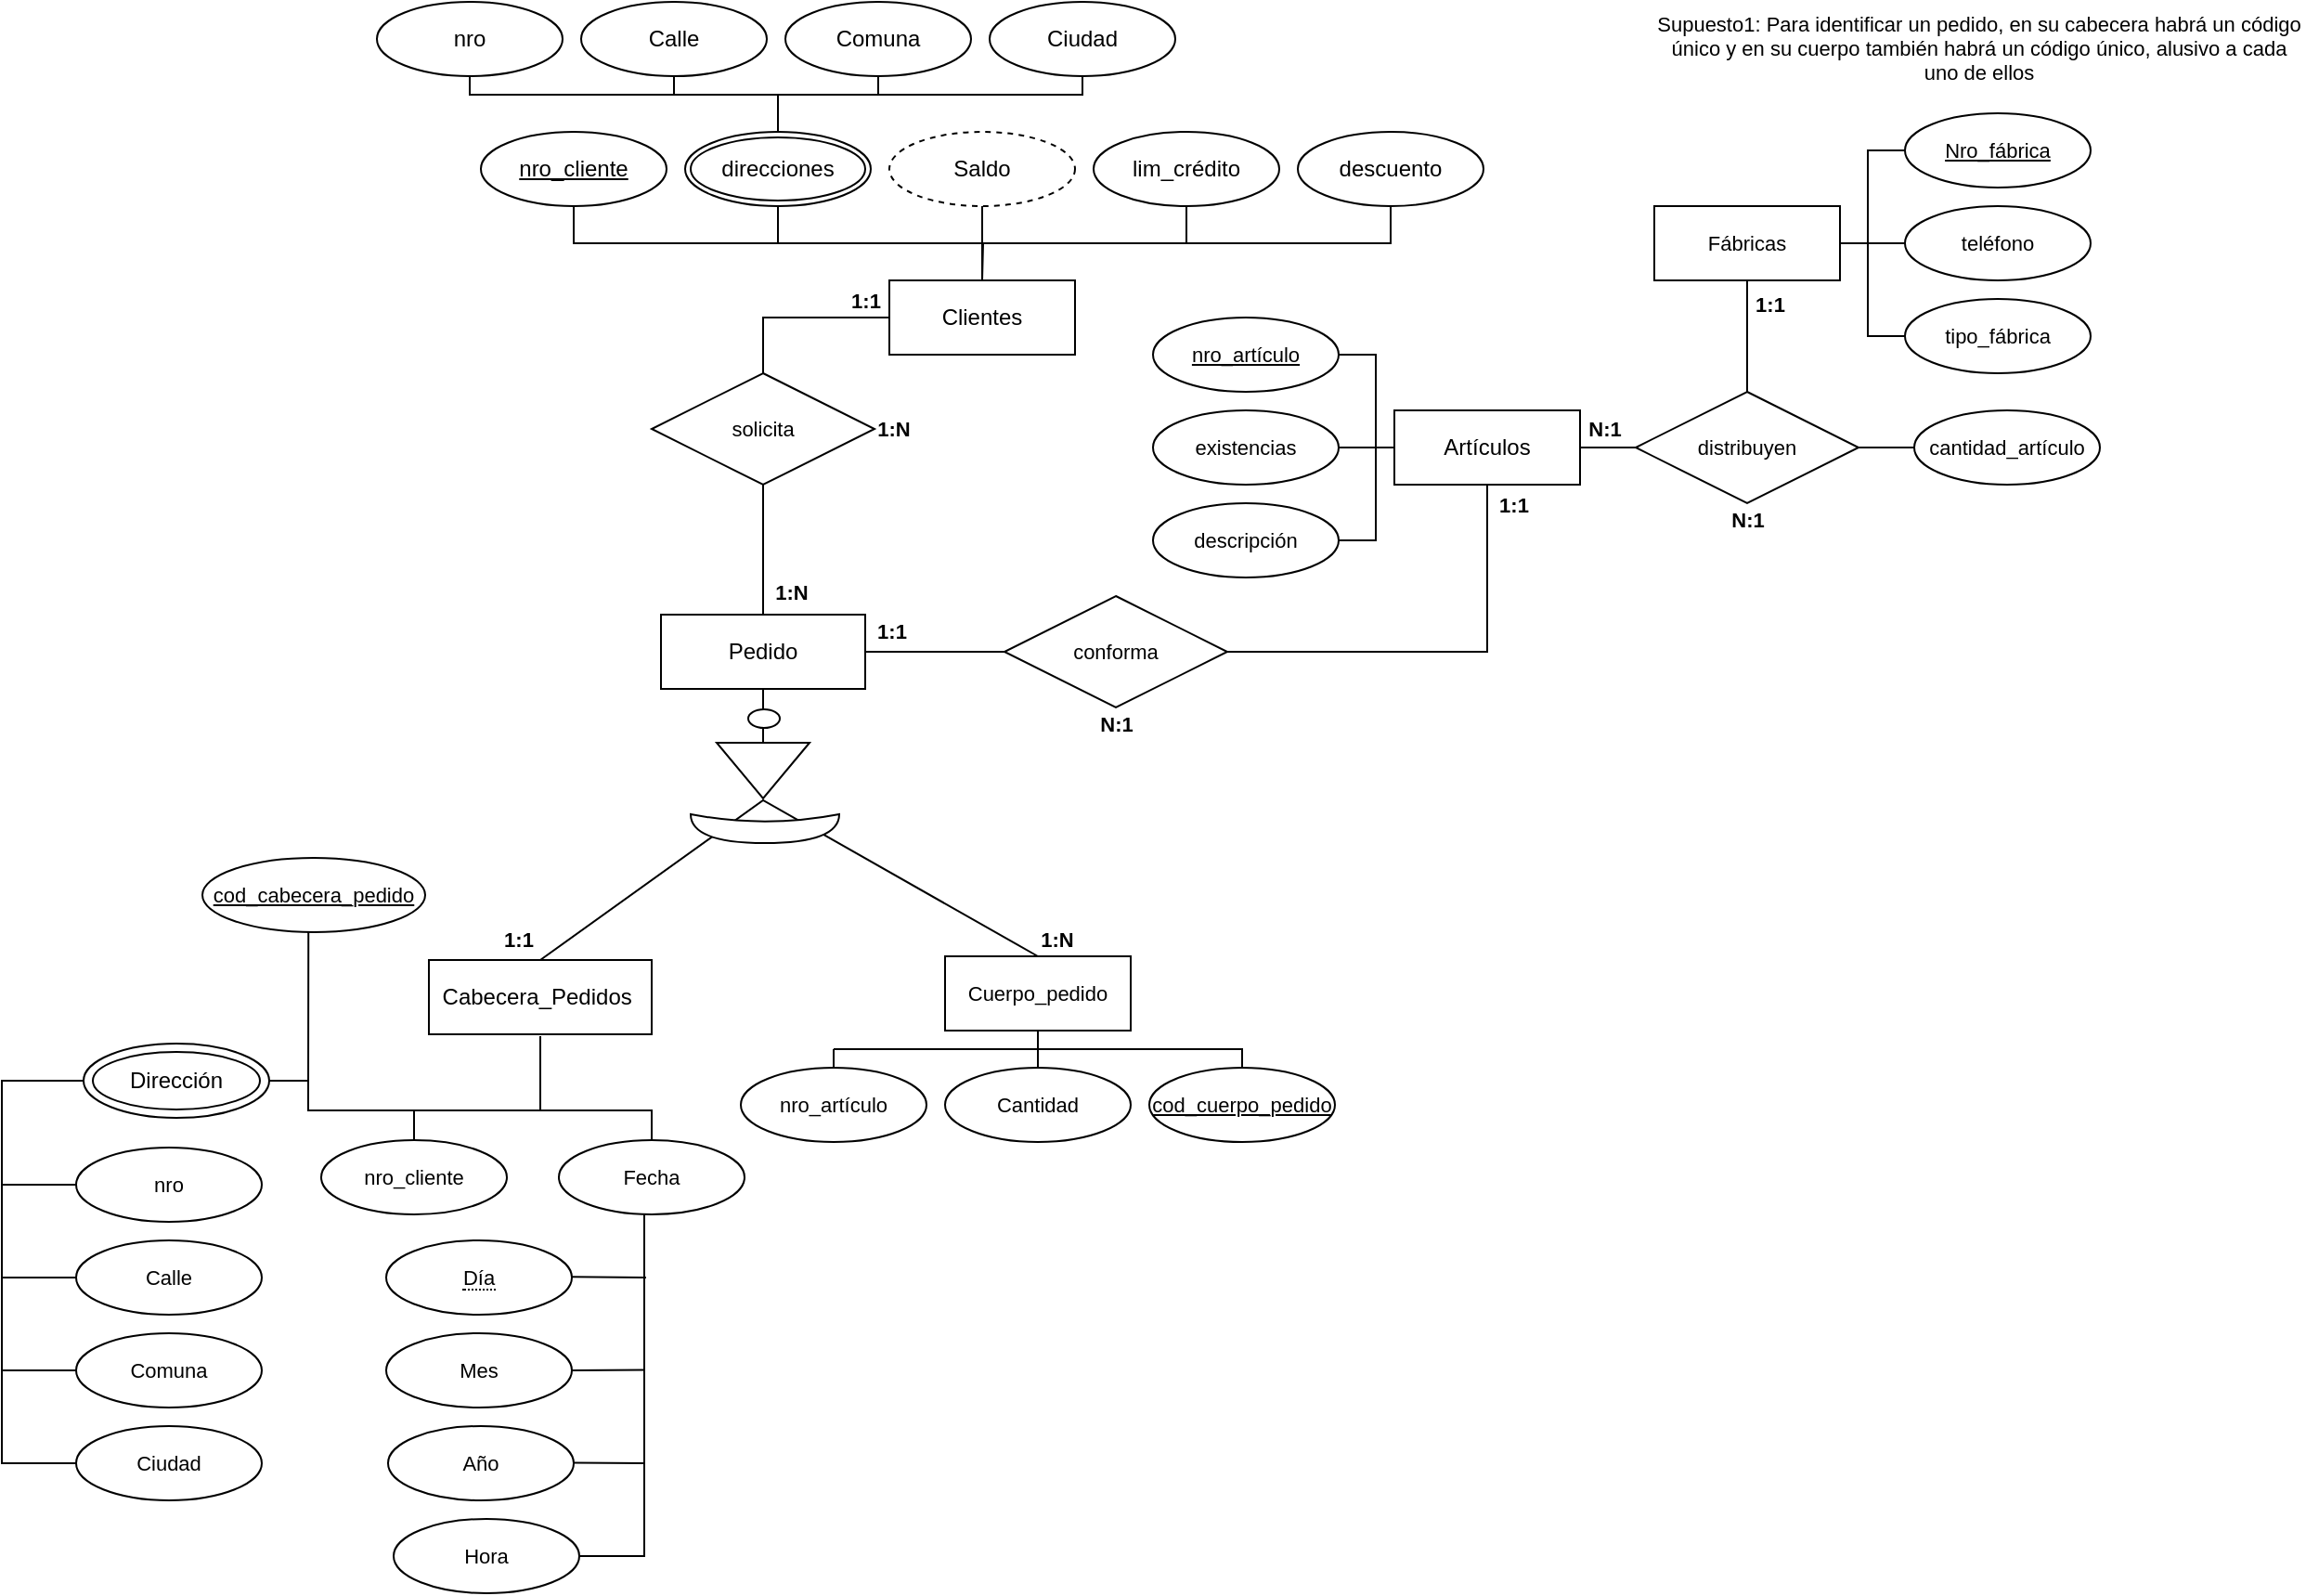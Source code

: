 <mxfile version="24.4.6" type="github">
  <diagram id="R2lEEEUBdFMjLlhIrx00" name="Page-1">
    <mxGraphModel dx="2431" dy="918" grid="1" gridSize="10" guides="1" tooltips="1" connect="1" arrows="1" fold="1" page="1" pageScale="1" pageWidth="850" pageHeight="1100" background="none" math="0" shadow="0" extFonts="Permanent Marker^https://fonts.googleapis.com/css?family=Permanent+Marker">
      <root>
        <mxCell id="0" />
        <mxCell id="1" parent="0" />
        <mxCell id="HfP3J2cTbt1rp6Jw0FKj-80" style="edgeStyle=orthogonalEdgeStyle;shape=connector;rounded=0;orthogonalLoop=1;jettySize=auto;html=1;entryX=0.5;entryY=0;entryDx=0;entryDy=0;labelBackgroundColor=default;strokeColor=default;fontFamily=Helvetica;fontSize=11;fontColor=default;endArrow=none;endFill=0;" parent="1" target="HfP3J2cTbt1rp6Jw0FKj-79" edge="1">
          <mxGeometry relative="1" as="geometry">
            <mxPoint x="217" y="190" as="sourcePoint" />
            <mxPoint x="117" y="220" as="targetPoint" />
            <Array as="points">
              <mxPoint x="120" y="190" />
            </Array>
          </mxGeometry>
        </mxCell>
        <mxCell id="HfP3J2cTbt1rp6Jw0FKj-1" value="Clientes" style="whiteSpace=wrap;html=1;align=center;" parent="1" vertex="1">
          <mxGeometry x="188" y="170" width="100" height="40" as="geometry" />
        </mxCell>
        <mxCell id="HfP3J2cTbt1rp6Jw0FKj-93" style="edgeStyle=orthogonalEdgeStyle;shape=connector;rounded=0;orthogonalLoop=1;jettySize=auto;html=1;exitX=1;exitY=0.5;exitDx=0;exitDy=0;entryX=0;entryY=0.5;entryDx=0;entryDy=0;labelBackgroundColor=default;strokeColor=default;fontFamily=Helvetica;fontSize=11;fontColor=default;endArrow=none;endFill=0;" parent="1" source="HfP3J2cTbt1rp6Jw0FKj-2" target="HfP3J2cTbt1rp6Jw0FKj-92" edge="1">
          <mxGeometry relative="1" as="geometry" />
        </mxCell>
        <mxCell id="HfP3J2cTbt1rp6Jw0FKj-2" value="Artículos" style="whiteSpace=wrap;html=1;align=center;" parent="1" vertex="1">
          <mxGeometry x="460" y="240" width="100" height="40" as="geometry" />
        </mxCell>
        <mxCell id="HfP3J2cTbt1rp6Jw0FKj-83" style="edgeStyle=orthogonalEdgeStyle;shape=connector;rounded=0;orthogonalLoop=1;jettySize=auto;html=1;entryX=0;entryY=0.5;entryDx=0;entryDy=0;labelBackgroundColor=default;strokeColor=default;fontFamily=Helvetica;fontSize=11;fontColor=default;endArrow=none;endFill=0;exitX=1;exitY=0.5;exitDx=0;exitDy=0;" parent="1" source="GsxltwoSYd9GPHjdNkqz-2" target="HfP3J2cTbt1rp6Jw0FKj-82" edge="1">
          <mxGeometry relative="1" as="geometry">
            <mxPoint x="180" y="390" as="sourcePoint" />
          </mxGeometry>
        </mxCell>
        <mxCell id="HfP3J2cTbt1rp6Jw0FKj-3" value="Cabecera_Pedidos&amp;nbsp;" style="whiteSpace=wrap;html=1;align=center;" parent="1" vertex="1">
          <mxGeometry x="-60" y="536" width="120" height="40" as="geometry" />
        </mxCell>
        <mxCell id="HfP3J2cTbt1rp6Jw0FKj-16" style="edgeStyle=orthogonalEdgeStyle;rounded=0;orthogonalLoop=1;jettySize=auto;html=1;exitX=0.5;exitY=1;exitDx=0;exitDy=0;endArrow=none;endFill=0;" parent="1" source="HfP3J2cTbt1rp6Jw0FKj-4" target="HfP3J2cTbt1rp6Jw0FKj-1" edge="1">
          <mxGeometry relative="1" as="geometry" />
        </mxCell>
        <mxCell id="HfP3J2cTbt1rp6Jw0FKj-4" value="nro_cliente" style="ellipse;whiteSpace=wrap;html=1;align=center;fontStyle=4;" parent="1" vertex="1">
          <mxGeometry x="-32" y="90" width="100" height="40" as="geometry" />
        </mxCell>
        <mxCell id="HfP3J2cTbt1rp6Jw0FKj-17" style="edgeStyle=orthogonalEdgeStyle;shape=connector;rounded=0;orthogonalLoop=1;jettySize=auto;html=1;exitX=0.5;exitY=1;exitDx=0;exitDy=0;labelBackgroundColor=default;strokeColor=default;fontFamily=Helvetica;fontSize=11;fontColor=default;endArrow=none;endFill=0;" parent="1" source="HfP3J2cTbt1rp6Jw0FKj-5" target="HfP3J2cTbt1rp6Jw0FKj-1" edge="1">
          <mxGeometry relative="1" as="geometry" />
        </mxCell>
        <mxCell id="HfP3J2cTbt1rp6Jw0FKj-5" value="direcciones" style="ellipse;shape=doubleEllipse;margin=3;whiteSpace=wrap;html=1;align=center;" parent="1" vertex="1">
          <mxGeometry x="78" y="90" width="100" height="40" as="geometry" />
        </mxCell>
        <mxCell id="HfP3J2cTbt1rp6Jw0FKj-21" style="edgeStyle=orthogonalEdgeStyle;shape=connector;rounded=0;orthogonalLoop=1;jettySize=auto;html=1;exitX=0.5;exitY=1;exitDx=0;exitDy=0;labelBackgroundColor=default;strokeColor=default;fontFamily=Helvetica;fontSize=11;fontColor=default;endArrow=none;endFill=0;" parent="1" source="HfP3J2cTbt1rp6Jw0FKj-6" target="HfP3J2cTbt1rp6Jw0FKj-5" edge="1">
          <mxGeometry relative="1" as="geometry">
            <Array as="points">
              <mxPoint x="-38" y="70" />
              <mxPoint x="128" y="70" />
            </Array>
          </mxGeometry>
        </mxCell>
        <mxCell id="HfP3J2cTbt1rp6Jw0FKj-6" value="nro" style="ellipse;whiteSpace=wrap;html=1;align=center;" parent="1" vertex="1">
          <mxGeometry x="-88" y="20" width="100" height="40" as="geometry" />
        </mxCell>
        <mxCell id="HfP3J2cTbt1rp6Jw0FKj-22" style="edgeStyle=orthogonalEdgeStyle;shape=connector;rounded=0;orthogonalLoop=1;jettySize=auto;html=1;exitX=0.5;exitY=1;exitDx=0;exitDy=0;entryX=0.5;entryY=0;entryDx=0;entryDy=0;labelBackgroundColor=default;strokeColor=default;fontFamily=Helvetica;fontSize=11;fontColor=default;endArrow=none;endFill=0;" parent="1" source="HfP3J2cTbt1rp6Jw0FKj-7" target="HfP3J2cTbt1rp6Jw0FKj-5" edge="1">
          <mxGeometry relative="1" as="geometry">
            <Array as="points">
              <mxPoint x="72" y="70" />
              <mxPoint x="128" y="70" />
            </Array>
          </mxGeometry>
        </mxCell>
        <mxCell id="HfP3J2cTbt1rp6Jw0FKj-7" value="Calle" style="ellipse;whiteSpace=wrap;html=1;align=center;" parent="1" vertex="1">
          <mxGeometry x="22" y="20" width="100" height="40" as="geometry" />
        </mxCell>
        <mxCell id="HfP3J2cTbt1rp6Jw0FKj-23" style="edgeStyle=orthogonalEdgeStyle;shape=connector;rounded=0;orthogonalLoop=1;jettySize=auto;html=1;labelBackgroundColor=default;strokeColor=default;fontFamily=Helvetica;fontSize=11;fontColor=default;endArrow=none;endFill=0;exitX=0.5;exitY=1;exitDx=0;exitDy=0;" parent="1" source="HfP3J2cTbt1rp6Jw0FKj-8" target="HfP3J2cTbt1rp6Jw0FKj-5" edge="1">
          <mxGeometry relative="1" as="geometry">
            <Array as="points">
              <mxPoint x="182" y="70" />
              <mxPoint x="128" y="70" />
            </Array>
          </mxGeometry>
        </mxCell>
        <mxCell id="HfP3J2cTbt1rp6Jw0FKj-8" value="Comuna" style="ellipse;whiteSpace=wrap;html=1;align=center;" parent="1" vertex="1">
          <mxGeometry x="132" y="20" width="100" height="40" as="geometry" />
        </mxCell>
        <mxCell id="HfP3J2cTbt1rp6Jw0FKj-24" style="edgeStyle=orthogonalEdgeStyle;shape=connector;rounded=0;orthogonalLoop=1;jettySize=auto;html=1;labelBackgroundColor=default;strokeColor=default;fontFamily=Helvetica;fontSize=11;fontColor=default;endArrow=none;endFill=0;exitX=0.5;exitY=1;exitDx=0;exitDy=0;" parent="1" source="HfP3J2cTbt1rp6Jw0FKj-9" edge="1">
          <mxGeometry relative="1" as="geometry">
            <mxPoint x="128" y="90" as="targetPoint" />
            <Array as="points">
              <mxPoint x="292" y="70" />
              <mxPoint x="128" y="70" />
            </Array>
          </mxGeometry>
        </mxCell>
        <mxCell id="HfP3J2cTbt1rp6Jw0FKj-9" value="Ciudad" style="ellipse;whiteSpace=wrap;html=1;align=center;" parent="1" vertex="1">
          <mxGeometry x="242" y="20" width="100" height="40" as="geometry" />
        </mxCell>
        <mxCell id="HfP3J2cTbt1rp6Jw0FKj-18" style="edgeStyle=orthogonalEdgeStyle;shape=connector;rounded=0;orthogonalLoop=1;jettySize=auto;html=1;labelBackgroundColor=default;strokeColor=default;fontFamily=Helvetica;fontSize=11;fontColor=default;endArrow=none;endFill=0;" parent="1" source="HfP3J2cTbt1rp6Jw0FKj-10" edge="1">
          <mxGeometry relative="1" as="geometry">
            <mxPoint x="238" y="170" as="targetPoint" />
          </mxGeometry>
        </mxCell>
        <mxCell id="HfP3J2cTbt1rp6Jw0FKj-10" value="Saldo" style="ellipse;whiteSpace=wrap;html=1;align=center;dashed=1;" parent="1" vertex="1">
          <mxGeometry x="188" y="90" width="100" height="40" as="geometry" />
        </mxCell>
        <mxCell id="HfP3J2cTbt1rp6Jw0FKj-19" style="edgeStyle=orthogonalEdgeStyle;shape=connector;rounded=0;orthogonalLoop=1;jettySize=auto;html=1;exitX=0.5;exitY=1;exitDx=0;exitDy=0;labelBackgroundColor=default;strokeColor=default;fontFamily=Helvetica;fontSize=11;fontColor=default;endArrow=none;endFill=0;" parent="1" source="HfP3J2cTbt1rp6Jw0FKj-14" edge="1">
          <mxGeometry relative="1" as="geometry">
            <mxPoint x="238" y="170" as="targetPoint" />
          </mxGeometry>
        </mxCell>
        <mxCell id="HfP3J2cTbt1rp6Jw0FKj-14" value="lim_crédito" style="ellipse;whiteSpace=wrap;html=1;align=center;" parent="1" vertex="1">
          <mxGeometry x="298" y="90" width="100" height="40" as="geometry" />
        </mxCell>
        <mxCell id="HfP3J2cTbt1rp6Jw0FKj-20" style="edgeStyle=orthogonalEdgeStyle;shape=connector;rounded=0;orthogonalLoop=1;jettySize=auto;html=1;labelBackgroundColor=default;strokeColor=default;fontFamily=Helvetica;fontSize=11;fontColor=default;endArrow=none;endFill=0;" parent="1" source="HfP3J2cTbt1rp6Jw0FKj-15" target="HfP3J2cTbt1rp6Jw0FKj-1" edge="1">
          <mxGeometry relative="1" as="geometry">
            <Array as="points">
              <mxPoint x="458" y="150" />
              <mxPoint x="238" y="150" />
            </Array>
          </mxGeometry>
        </mxCell>
        <mxCell id="HfP3J2cTbt1rp6Jw0FKj-15" value="descuento" style="ellipse;whiteSpace=wrap;html=1;align=center;" parent="1" vertex="1">
          <mxGeometry x="408" y="90" width="100" height="40" as="geometry" />
        </mxCell>
        <mxCell id="HfP3J2cTbt1rp6Jw0FKj-29" style="edgeStyle=orthogonalEdgeStyle;shape=connector;rounded=0;orthogonalLoop=1;jettySize=auto;html=1;labelBackgroundColor=default;strokeColor=default;fontFamily=Helvetica;fontSize=11;fontColor=default;endArrow=none;endFill=0;" parent="1" source="HfP3J2cTbt1rp6Jw0FKj-25" edge="1">
          <mxGeometry relative="1" as="geometry">
            <mxPoint x="460" y="260" as="targetPoint" />
            <Array as="points">
              <mxPoint x="450" y="210" />
              <mxPoint x="450" y="260" />
            </Array>
          </mxGeometry>
        </mxCell>
        <mxCell id="HfP3J2cTbt1rp6Jw0FKj-25" value="nro_artículo" style="ellipse;whiteSpace=wrap;html=1;align=center;fontStyle=4;fontFamily=Helvetica;fontSize=11;fontColor=default;" parent="1" vertex="1">
          <mxGeometry x="330" y="190" width="100" height="40" as="geometry" />
        </mxCell>
        <mxCell id="HfP3J2cTbt1rp6Jw0FKj-26" value="Fábricas" style="whiteSpace=wrap;html=1;align=center;fontFamily=Helvetica;fontSize=11;fontColor=default;" parent="1" vertex="1">
          <mxGeometry x="600" y="130" width="100" height="40" as="geometry" />
        </mxCell>
        <mxCell id="HfP3J2cTbt1rp6Jw0FKj-88" style="edgeStyle=orthogonalEdgeStyle;shape=connector;rounded=0;orthogonalLoop=1;jettySize=auto;html=1;exitX=1;exitY=0.5;exitDx=0;exitDy=0;labelBackgroundColor=default;strokeColor=default;fontFamily=Helvetica;fontSize=11;fontColor=default;endArrow=none;endFill=0;" parent="1" source="HfP3J2cTbt1rp6Jw0FKj-27" edge="1">
          <mxGeometry relative="1" as="geometry">
            <mxPoint x="460" y="260.474" as="targetPoint" />
          </mxGeometry>
        </mxCell>
        <mxCell id="HfP3J2cTbt1rp6Jw0FKj-27" value="existencias" style="ellipse;whiteSpace=wrap;html=1;align=center;fontFamily=Helvetica;fontSize=11;fontColor=default;" parent="1" vertex="1">
          <mxGeometry x="330" y="240" width="100" height="40" as="geometry" />
        </mxCell>
        <mxCell id="HfP3J2cTbt1rp6Jw0FKj-32" style="edgeStyle=orthogonalEdgeStyle;shape=connector;rounded=0;orthogonalLoop=1;jettySize=auto;html=1;entryX=0;entryY=0.5;entryDx=0;entryDy=0;labelBackgroundColor=default;strokeColor=default;fontFamily=Helvetica;fontSize=11;fontColor=default;endArrow=none;endFill=0;" parent="1" source="HfP3J2cTbt1rp6Jw0FKj-28" target="HfP3J2cTbt1rp6Jw0FKj-2" edge="1">
          <mxGeometry relative="1" as="geometry">
            <Array as="points">
              <mxPoint x="450" y="310" />
              <mxPoint x="450" y="260" />
            </Array>
          </mxGeometry>
        </mxCell>
        <mxCell id="HfP3J2cTbt1rp6Jw0FKj-28" value="descripción" style="ellipse;whiteSpace=wrap;html=1;align=center;fontFamily=Helvetica;fontSize=11;fontColor=default;" parent="1" vertex="1">
          <mxGeometry x="330" y="290" width="100" height="40" as="geometry" />
        </mxCell>
        <mxCell id="HfP3J2cTbt1rp6Jw0FKj-72" style="edgeStyle=orthogonalEdgeStyle;shape=connector;rounded=0;orthogonalLoop=1;jettySize=auto;html=1;entryX=0.5;entryY=0;entryDx=0;entryDy=0;labelBackgroundColor=default;strokeColor=default;fontFamily=Helvetica;fontSize=11;fontColor=default;endArrow=none;endFill=0;" parent="1" source="HfP3J2cTbt1rp6Jw0FKj-34" target="HfP3J2cTbt1rp6Jw0FKj-71" edge="1">
          <mxGeometry relative="1" as="geometry">
            <Array as="points">
              <mxPoint x="268" y="584" />
              <mxPoint x="378" y="584" />
            </Array>
          </mxGeometry>
        </mxCell>
        <mxCell id="HfP3J2cTbt1rp6Jw0FKj-34" value="Cuerpo_pedido" style="whiteSpace=wrap;html=1;align=center;fontFamily=Helvetica;fontSize=11;fontColor=default;" parent="1" vertex="1">
          <mxGeometry x="218" y="534" width="100" height="40" as="geometry" />
        </mxCell>
        <mxCell id="HfP3J2cTbt1rp6Jw0FKj-36" value="nro_cliente" style="ellipse;whiteSpace=wrap;html=1;align=center;fontFamily=Helvetica;fontSize=11;fontColor=default;" parent="1" vertex="1">
          <mxGeometry x="-118" y="633" width="100" height="40" as="geometry" />
        </mxCell>
        <mxCell id="HfP3J2cTbt1rp6Jw0FKj-37" value="dirección" style="ellipse;whiteSpace=wrap;html=1;align=center;fontFamily=Helvetica;fontSize=11;fontColor=default;" parent="1" vertex="1">
          <mxGeometry x="-246" y="581" width="100" height="40" as="geometry" />
        </mxCell>
        <mxCell id="HfP3J2cTbt1rp6Jw0FKj-38" value="Fecha" style="ellipse;whiteSpace=wrap;html=1;align=center;fontFamily=Helvetica;fontSize=11;fontColor=default;" parent="1" vertex="1">
          <mxGeometry x="10" y="633" width="100" height="40" as="geometry" />
        </mxCell>
        <mxCell id="HfP3J2cTbt1rp6Jw0FKj-39" value="nro" style="ellipse;whiteSpace=wrap;html=1;align=center;fontFamily=Helvetica;fontSize=11;fontColor=default;" parent="1" vertex="1">
          <mxGeometry x="-250" y="637" width="100" height="40" as="geometry" />
        </mxCell>
        <mxCell id="HfP3J2cTbt1rp6Jw0FKj-40" value="Calle" style="ellipse;whiteSpace=wrap;html=1;align=center;fontFamily=Helvetica;fontSize=11;fontColor=default;" parent="1" vertex="1">
          <mxGeometry x="-250" y="687" width="100" height="40" as="geometry" />
        </mxCell>
        <mxCell id="HfP3J2cTbt1rp6Jw0FKj-41" value="Comuna" style="ellipse;whiteSpace=wrap;html=1;align=center;fontFamily=Helvetica;fontSize=11;fontColor=default;" parent="1" vertex="1">
          <mxGeometry x="-250" y="737" width="100" height="40" as="geometry" />
        </mxCell>
        <mxCell id="HfP3J2cTbt1rp6Jw0FKj-42" value="Ciudad" style="ellipse;whiteSpace=wrap;html=1;align=center;fontFamily=Helvetica;fontSize=11;fontColor=default;" parent="1" vertex="1">
          <mxGeometry x="-250" y="787" width="100" height="40" as="geometry" />
        </mxCell>
        <mxCell id="HfP3J2cTbt1rp6Jw0FKj-43" value="&lt;span style=&quot;border-bottom: 1px dotted&quot;&gt;Día&lt;/span&gt;" style="ellipse;whiteSpace=wrap;html=1;align=center;fontFamily=Helvetica;fontSize=11;fontColor=default;" parent="1" vertex="1">
          <mxGeometry x="-83" y="687" width="100" height="40" as="geometry" />
        </mxCell>
        <mxCell id="HfP3J2cTbt1rp6Jw0FKj-44" value="Mes" style="ellipse;whiteSpace=wrap;html=1;align=center;fontFamily=Helvetica;fontSize=11;fontColor=default;" parent="1" vertex="1">
          <mxGeometry x="-83" y="737" width="100" height="40" as="geometry" />
        </mxCell>
        <mxCell id="HfP3J2cTbt1rp6Jw0FKj-45" value="Año" style="ellipse;whiteSpace=wrap;html=1;align=center;fontFamily=Helvetica;fontSize=11;fontColor=default;" parent="1" vertex="1">
          <mxGeometry x="-82" y="787" width="100" height="40" as="geometry" />
        </mxCell>
        <mxCell id="HfP3J2cTbt1rp6Jw0FKj-46" value="Hora" style="ellipse;whiteSpace=wrap;html=1;align=center;fontFamily=Helvetica;fontSize=11;fontColor=default;" parent="1" vertex="1">
          <mxGeometry x="-79" y="837" width="100" height="40" as="geometry" />
        </mxCell>
        <mxCell id="HfP3J2cTbt1rp6Jw0FKj-54" value="nro_artículo" style="ellipse;whiteSpace=wrap;html=1;align=center;fontFamily=Helvetica;fontSize=11;fontColor=default;" parent="1" vertex="1">
          <mxGeometry x="108" y="594" width="100" height="40" as="geometry" />
        </mxCell>
        <mxCell id="HfP3J2cTbt1rp6Jw0FKj-56" value="Cantidad" style="ellipse;whiteSpace=wrap;html=1;align=center;fontFamily=Helvetica;fontSize=11;fontColor=default;" parent="1" vertex="1">
          <mxGeometry x="218" y="594" width="100" height="40" as="geometry" />
        </mxCell>
        <mxCell id="HfP3J2cTbt1rp6Jw0FKj-90" style="edgeStyle=orthogonalEdgeStyle;shape=connector;rounded=0;orthogonalLoop=1;jettySize=auto;html=1;exitX=0;exitY=0.5;exitDx=0;exitDy=0;entryX=1;entryY=0.5;entryDx=0;entryDy=0;labelBackgroundColor=default;strokeColor=default;fontFamily=Helvetica;fontSize=11;fontColor=default;endArrow=none;endFill=0;" parent="1" source="HfP3J2cTbt1rp6Jw0FKj-62" target="HfP3J2cTbt1rp6Jw0FKj-26" edge="1">
          <mxGeometry relative="1" as="geometry">
            <Array as="points">
              <mxPoint x="715" y="100" />
              <mxPoint x="715" y="150" />
            </Array>
          </mxGeometry>
        </mxCell>
        <mxCell id="HfP3J2cTbt1rp6Jw0FKj-62" value="Nro_fábrica" style="ellipse;whiteSpace=wrap;html=1;align=center;fontStyle=4;fontFamily=Helvetica;fontSize=11;fontColor=default;" parent="1" vertex="1">
          <mxGeometry x="735" y="80" width="100" height="40" as="geometry" />
        </mxCell>
        <mxCell id="HfP3J2cTbt1rp6Jw0FKj-91" style="edgeStyle=orthogonalEdgeStyle;shape=connector;rounded=0;orthogonalLoop=1;jettySize=auto;html=1;exitX=0;exitY=0.5;exitDx=0;exitDy=0;labelBackgroundColor=default;strokeColor=default;fontFamily=Helvetica;fontSize=11;fontColor=default;endArrow=none;endFill=0;" parent="1" source="HfP3J2cTbt1rp6Jw0FKj-63" edge="1">
          <mxGeometry relative="1" as="geometry">
            <mxPoint x="700" y="150" as="targetPoint" />
          </mxGeometry>
        </mxCell>
        <mxCell id="HfP3J2cTbt1rp6Jw0FKj-63" value="teléfono" style="ellipse;whiteSpace=wrap;html=1;align=center;fontFamily=Helvetica;fontSize=11;fontColor=default;" parent="1" vertex="1">
          <mxGeometry x="735" y="130" width="100" height="40" as="geometry" />
        </mxCell>
        <mxCell id="HfP3J2cTbt1rp6Jw0FKj-64" value="cantidad_artículo" style="ellipse;whiteSpace=wrap;html=1;align=center;fontFamily=Helvetica;fontSize=11;fontColor=default;" parent="1" vertex="1">
          <mxGeometry x="740" y="240" width="100" height="40" as="geometry" />
        </mxCell>
        <mxCell id="HfP3J2cTbt1rp6Jw0FKj-65" value="Supuesto1: Para identificar un pedido, en su cabecera habrá un código único y en su cuerpo también habrá un código único, alusivo a cada uno de ellos" style="text;html=1;strokeColor=none;fillColor=none;align=center;verticalAlign=middle;whiteSpace=wrap;rounded=0;fontSize=11;fontFamily=Helvetica;fontColor=default;" parent="1" vertex="1">
          <mxGeometry x="600" y="20" width="350" height="50" as="geometry" />
        </mxCell>
        <mxCell id="HfP3J2cTbt1rp6Jw0FKj-70" value="cod_cabecera_pedido" style="ellipse;whiteSpace=wrap;html=1;align=center;fontStyle=4;fontFamily=Helvetica;fontSize=11;fontColor=default;" parent="1" vertex="1">
          <mxGeometry x="-182" y="481" width="120" height="40" as="geometry" />
        </mxCell>
        <mxCell id="HfP3J2cTbt1rp6Jw0FKj-71" value="cod_cuerpo_pedido" style="ellipse;whiteSpace=wrap;html=1;align=center;fontStyle=4;fontFamily=Helvetica;fontSize=11;fontColor=default;" parent="1" vertex="1">
          <mxGeometry x="328" y="594" width="100" height="40" as="geometry" />
        </mxCell>
        <mxCell id="HfP3J2cTbt1rp6Jw0FKj-81" style="edgeStyle=orthogonalEdgeStyle;shape=connector;rounded=0;orthogonalLoop=1;jettySize=auto;html=1;exitX=0.5;exitY=1;exitDx=0;exitDy=0;labelBackgroundColor=default;strokeColor=default;fontFamily=Helvetica;fontSize=11;fontColor=default;endArrow=none;endFill=0;" parent="1" source="HfP3J2cTbt1rp6Jw0FKj-79" target="GsxltwoSYd9GPHjdNkqz-2" edge="1">
          <mxGeometry relative="1" as="geometry" />
        </mxCell>
        <mxCell id="HfP3J2cTbt1rp6Jw0FKj-79" value="solicita" style="shape=rhombus;perimeter=rhombusPerimeter;whiteSpace=wrap;html=1;align=center;fontFamily=Helvetica;fontSize=11;fontColor=default;" parent="1" vertex="1">
          <mxGeometry x="60" y="220" width="120" height="60" as="geometry" />
        </mxCell>
        <mxCell id="HfP3J2cTbt1rp6Jw0FKj-82" value="conforma" style="shape=rhombus;perimeter=rhombusPerimeter;whiteSpace=wrap;html=1;align=center;fontFamily=Helvetica;fontSize=11;fontColor=default;" parent="1" vertex="1">
          <mxGeometry x="250" y="340" width="120" height="60" as="geometry" />
        </mxCell>
        <mxCell id="HfP3J2cTbt1rp6Jw0FKj-87" style="edgeStyle=orthogonalEdgeStyle;shape=connector;rounded=0;orthogonalLoop=1;jettySize=auto;html=1;labelBackgroundColor=default;strokeColor=default;fontFamily=Helvetica;fontSize=11;fontColor=default;endArrow=none;endFill=0;exitX=1;exitY=0.5;exitDx=0;exitDy=0;" parent="1" source="HfP3J2cTbt1rp6Jw0FKj-82" target="HfP3J2cTbt1rp6Jw0FKj-2" edge="1">
          <mxGeometry relative="1" as="geometry" />
        </mxCell>
        <mxCell id="HfP3J2cTbt1rp6Jw0FKj-94" style="edgeStyle=orthogonalEdgeStyle;shape=connector;rounded=0;orthogonalLoop=1;jettySize=auto;html=1;exitX=0.5;exitY=0;exitDx=0;exitDy=0;labelBackgroundColor=default;strokeColor=default;fontFamily=Helvetica;fontSize=11;fontColor=default;endArrow=none;endFill=0;" parent="1" source="HfP3J2cTbt1rp6Jw0FKj-92" target="HfP3J2cTbt1rp6Jw0FKj-26" edge="1">
          <mxGeometry relative="1" as="geometry" />
        </mxCell>
        <mxCell id="HfP3J2cTbt1rp6Jw0FKj-95" style="edgeStyle=orthogonalEdgeStyle;shape=connector;rounded=0;orthogonalLoop=1;jettySize=auto;html=1;exitX=1;exitY=0.5;exitDx=0;exitDy=0;entryX=0;entryY=0.5;entryDx=0;entryDy=0;labelBackgroundColor=default;strokeColor=default;fontFamily=Helvetica;fontSize=11;fontColor=default;endArrow=none;endFill=0;" parent="1" source="HfP3J2cTbt1rp6Jw0FKj-92" target="HfP3J2cTbt1rp6Jw0FKj-64" edge="1">
          <mxGeometry relative="1" as="geometry" />
        </mxCell>
        <mxCell id="HfP3J2cTbt1rp6Jw0FKj-92" value="distribuyen" style="shape=rhombus;perimeter=rhombusPerimeter;whiteSpace=wrap;html=1;align=center;fontFamily=Helvetica;fontSize=11;fontColor=default;" parent="1" vertex="1">
          <mxGeometry x="590" y="230" width="120" height="60" as="geometry" />
        </mxCell>
        <mxCell id="HfP3J2cTbt1rp6Jw0FKj-98" style="edgeStyle=orthogonalEdgeStyle;shape=connector;rounded=0;orthogonalLoop=1;jettySize=auto;html=1;entryX=1;entryY=0.5;entryDx=0;entryDy=0;labelBackgroundColor=default;strokeColor=default;fontFamily=Helvetica;fontSize=11;fontColor=default;endArrow=none;endFill=0;" parent="1" source="HfP3J2cTbt1rp6Jw0FKj-96" target="HfP3J2cTbt1rp6Jw0FKj-26" edge="1">
          <mxGeometry relative="1" as="geometry">
            <Array as="points">
              <mxPoint x="715" y="200" />
              <mxPoint x="715" y="150" />
            </Array>
          </mxGeometry>
        </mxCell>
        <mxCell id="HfP3J2cTbt1rp6Jw0FKj-96" value="tipo_fábrica" style="ellipse;whiteSpace=wrap;html=1;align=center;fontFamily=Helvetica;fontSize=11;fontColor=default;" parent="1" vertex="1">
          <mxGeometry x="735" y="180" width="100" height="40" as="geometry" />
        </mxCell>
        <mxCell id="7rq2LlM0N5ii7E_H5fFQ-2" value="" style="endArrow=none;html=1;rounded=0;fontSize=12;startSize=8;endSize=8;curved=1;exitX=0.5;exitY=0;exitDx=0;exitDy=0;" parent="1" source="HfP3J2cTbt1rp6Jw0FKj-56" edge="1">
          <mxGeometry width="50" height="50" relative="1" as="geometry">
            <mxPoint x="248" y="564" as="sourcePoint" />
            <mxPoint x="268" y="584" as="targetPoint" />
          </mxGeometry>
        </mxCell>
        <mxCell id="7rq2LlM0N5ii7E_H5fFQ-5" value="" style="endArrow=none;html=1;rounded=0;fontSize=12;startSize=8;endSize=8;curved=1;" parent="1" edge="1">
          <mxGeometry width="50" height="50" relative="1" as="geometry">
            <mxPoint x="158" y="584" as="sourcePoint" />
            <mxPoint x="268" y="584" as="targetPoint" />
          </mxGeometry>
        </mxCell>
        <mxCell id="7rq2LlM0N5ii7E_H5fFQ-6" value="" style="endArrow=none;html=1;rounded=0;fontSize=12;startSize=8;endSize=8;curved=1;exitX=0.5;exitY=0;exitDx=0;exitDy=0;" parent="1" source="HfP3J2cTbt1rp6Jw0FKj-54" edge="1">
          <mxGeometry width="50" height="50" relative="1" as="geometry">
            <mxPoint x="248" y="584" as="sourcePoint" />
            <mxPoint x="158" y="584" as="targetPoint" />
          </mxGeometry>
        </mxCell>
        <mxCell id="jSMQa1UVLZGQsq92otoC-1" value="1:N" style="text;html=1;align=center;verticalAlign=middle;resizable=0;points=[];autosize=1;strokeColor=none;fillColor=none;fontSize=11;fontStyle=1" parent="1" vertex="1">
          <mxGeometry x="170" y="235" width="40" height="30" as="geometry" />
        </mxCell>
        <mxCell id="jSMQa1UVLZGQsq92otoC-3" value="N:1" style="text;html=1;align=center;verticalAlign=middle;resizable=0;points=[];autosize=1;strokeColor=none;fillColor=none;fontSize=11;fontStyle=1" parent="1" vertex="1">
          <mxGeometry x="630" y="284" width="40" height="30" as="geometry" />
        </mxCell>
        <mxCell id="jSMQa1UVLZGQsq92otoC-4" value="&lt;font style=&quot;font-size: 11px;&quot;&gt;1:1&lt;/font&gt;" style="text;html=1;align=center;verticalAlign=middle;resizable=0;points=[];autosize=1;strokeColor=none;fillColor=none;fontSize=16;fontStyle=1" parent="1" vertex="1">
          <mxGeometry x="155" y="164" width="40" height="30" as="geometry" />
        </mxCell>
        <mxCell id="jSMQa1UVLZGQsq92otoC-5" value="&lt;span style=&quot;font-size: 11px;&quot;&gt;&lt;b&gt;1:N&lt;/b&gt;&lt;/span&gt;" style="text;html=1;align=center;verticalAlign=middle;resizable=0;points=[];autosize=1;strokeColor=none;fillColor=none;fontSize=16;" parent="1" vertex="1">
          <mxGeometry x="115" y="321" width="40" height="30" as="geometry" />
        </mxCell>
        <mxCell id="jSMQa1UVLZGQsq92otoC-6" value="&lt;b&gt;1:1&lt;/b&gt;" style="text;html=1;align=center;verticalAlign=middle;resizable=0;points=[];autosize=1;strokeColor=none;fillColor=none;fontSize=11;" parent="1" vertex="1">
          <mxGeometry x="169" y="344" width="40" height="30" as="geometry" />
        </mxCell>
        <mxCell id="jSMQa1UVLZGQsq92otoC-8" value="N:1" style="text;html=1;align=center;verticalAlign=middle;resizable=0;points=[];autosize=1;strokeColor=none;fillColor=none;fontSize=11;fontStyle=1" parent="1" vertex="1">
          <mxGeometry x="290" y="394" width="40" height="30" as="geometry" />
        </mxCell>
        <mxCell id="jSMQa1UVLZGQsq92otoC-12" value="&lt;span style=&quot;font-size: 11px;&quot;&gt;&lt;span&gt;1:1&lt;/span&gt;&lt;/span&gt;" style="text;html=1;align=center;verticalAlign=middle;resizable=0;points=[];autosize=1;strokeColor=none;fillColor=none;fontSize=16;fontStyle=1" parent="1" vertex="1">
          <mxGeometry x="504" y="274" width="40" height="30" as="geometry" />
        </mxCell>
        <mxCell id="jSMQa1UVLZGQsq92otoC-13" value="N:1" style="text;html=1;align=center;verticalAlign=middle;resizable=0;points=[];autosize=1;strokeColor=none;fillColor=none;fontSize=11;fontStyle=1" parent="1" vertex="1">
          <mxGeometry x="553" y="235" width="40" height="30" as="geometry" />
        </mxCell>
        <mxCell id="jSMQa1UVLZGQsq92otoC-14" value="1:1" style="text;html=1;align=center;verticalAlign=middle;resizable=0;points=[];autosize=1;strokeColor=none;fillColor=none;fontSize=11;fontStyle=1" parent="1" vertex="1">
          <mxGeometry x="642" y="168" width="40" height="30" as="geometry" />
        </mxCell>
        <mxCell id="GsxltwoSYd9GPHjdNkqz-2" value="Pedido" style="whiteSpace=wrap;html=1;" vertex="1" parent="1">
          <mxGeometry x="65" y="350" width="110" height="40" as="geometry" />
        </mxCell>
        <mxCell id="GsxltwoSYd9GPHjdNkqz-4" value="" style="endArrow=none;html=1;rounded=0;exitX=0.5;exitY=0;exitDx=0;exitDy=0;entryX=0.5;entryY=0;entryDx=0;entryDy=0;" edge="1" parent="1" source="HfP3J2cTbt1rp6Jw0FKj-3" target="HfP3J2cTbt1rp6Jw0FKj-34">
          <mxGeometry width="50" height="50" relative="1" as="geometry">
            <mxPoint y="479" as="sourcePoint" />
            <mxPoint x="266" y="482" as="targetPoint" />
            <Array as="points">
              <mxPoint x="120" y="450" />
            </Array>
          </mxGeometry>
        </mxCell>
        <mxCell id="GsxltwoSYd9GPHjdNkqz-5" value="" style="endArrow=none;html=1;rounded=0;entryX=0.5;entryY=1;entryDx=0;entryDy=0;" edge="1" parent="1" target="GsxltwoSYd9GPHjdNkqz-2">
          <mxGeometry width="50" height="50" relative="1" as="geometry">
            <mxPoint x="120" y="440" as="sourcePoint" />
            <mxPoint x="200" y="490" as="targetPoint" />
          </mxGeometry>
        </mxCell>
        <mxCell id="GsxltwoSYd9GPHjdNkqz-6" value="" style="endArrow=none;html=1;rounded=0;entryX=0.5;entryY=1;entryDx=0;entryDy=0;exitX=1;exitY=0.5;exitDx=0;exitDy=0;" edge="1" parent="1" source="HfP3J2cTbt1rp6Jw0FKj-46">
          <mxGeometry width="50" height="50" relative="1" as="geometry">
            <mxPoint x="104" y="857" as="sourcePoint" />
            <mxPoint x="56" y="673" as="targetPoint" />
            <Array as="points">
              <mxPoint x="56" y="857" />
            </Array>
          </mxGeometry>
        </mxCell>
        <mxCell id="GsxltwoSYd9GPHjdNkqz-7" value="" style="endArrow=none;html=1;rounded=0;" edge="1" parent="1">
          <mxGeometry width="50" height="50" relative="1" as="geometry">
            <mxPoint x="18" y="806.8" as="sourcePoint" />
            <mxPoint x="56" y="807" as="targetPoint" />
          </mxGeometry>
        </mxCell>
        <mxCell id="GsxltwoSYd9GPHjdNkqz-8" value="" style="endArrow=none;html=1;rounded=0;entryX=0;entryY=0.5;entryDx=0;entryDy=0;exitX=1;exitY=0.5;exitDx=0;exitDy=0;" edge="1" parent="1" source="HfP3J2cTbt1rp6Jw0FKj-44">
          <mxGeometry width="50" height="50" relative="1" as="geometry">
            <mxPoint x="20" y="757" as="sourcePoint" />
            <mxPoint x="56" y="756.8" as="targetPoint" />
          </mxGeometry>
        </mxCell>
        <mxCell id="GsxltwoSYd9GPHjdNkqz-9" value="" style="endArrow=none;html=1;rounded=0;" edge="1" parent="1">
          <mxGeometry width="50" height="50" relative="1" as="geometry">
            <mxPoint x="17" y="706.66" as="sourcePoint" />
            <mxPoint x="57" y="707" as="targetPoint" />
          </mxGeometry>
        </mxCell>
        <mxCell id="GsxltwoSYd9GPHjdNkqz-10" value="" style="endArrow=none;html=1;rounded=0;" edge="1" parent="1">
          <mxGeometry width="50" height="50" relative="1" as="geometry">
            <mxPoint y="577" as="sourcePoint" />
            <mxPoint y="617" as="targetPoint" />
          </mxGeometry>
        </mxCell>
        <mxCell id="GsxltwoSYd9GPHjdNkqz-13" value="" style="endArrow=none;html=1;rounded=0;entryX=0.476;entryY=1.001;entryDx=0;entryDy=0;entryPerimeter=0;" edge="1" parent="1" source="HfP3J2cTbt1rp6Jw0FKj-38" target="HfP3J2cTbt1rp6Jw0FKj-70">
          <mxGeometry width="50" height="50" relative="1" as="geometry">
            <mxPoint x="117" y="657" as="sourcePoint" />
            <mxPoint x="60" y="617" as="targetPoint" />
            <Array as="points">
              <mxPoint x="60" y="617" />
              <mxPoint x="-125" y="617" />
            </Array>
          </mxGeometry>
        </mxCell>
        <mxCell id="GsxltwoSYd9GPHjdNkqz-15" value="" style="endArrow=none;html=1;rounded=0;exitX=1;exitY=0.5;exitDx=0;exitDy=0;" edge="1" parent="1" source="HfP3J2cTbt1rp6Jw0FKj-37">
          <mxGeometry width="50" height="50" relative="1" as="geometry">
            <mxPoint x="-135" y="607" as="sourcePoint" />
            <mxPoint x="-125" y="601" as="targetPoint" />
          </mxGeometry>
        </mxCell>
        <mxCell id="GsxltwoSYd9GPHjdNkqz-16" value="" style="endArrow=none;html=1;rounded=0;exitX=0.5;exitY=0;exitDx=0;exitDy=0;" edge="1" parent="1" source="HfP3J2cTbt1rp6Jw0FKj-36">
          <mxGeometry width="50" height="50" relative="1" as="geometry">
            <mxPoint x="-100" y="647" as="sourcePoint" />
            <mxPoint x="-68" y="617" as="targetPoint" />
          </mxGeometry>
        </mxCell>
        <mxCell id="GsxltwoSYd9GPHjdNkqz-17" value="" style="endArrow=none;html=1;rounded=0;entryX=0;entryY=0.5;entryDx=0;entryDy=0;exitX=0;exitY=0.5;exitDx=0;exitDy=0;" edge="1" parent="1" source="HfP3J2cTbt1rp6Jw0FKj-42" target="HfP3J2cTbt1rp6Jw0FKj-37">
          <mxGeometry width="50" height="50" relative="1" as="geometry">
            <mxPoint x="-230" y="737" as="sourcePoint" />
            <mxPoint x="-180" y="687" as="targetPoint" />
            <Array as="points">
              <mxPoint x="-290" y="807" />
              <mxPoint x="-290" y="601" />
            </Array>
          </mxGeometry>
        </mxCell>
        <mxCell id="GsxltwoSYd9GPHjdNkqz-18" value="" style="endArrow=none;html=1;rounded=0;entryX=0;entryY=0.5;entryDx=0;entryDy=0;" edge="1" parent="1" target="HfP3J2cTbt1rp6Jw0FKj-39">
          <mxGeometry width="50" height="50" relative="1" as="geometry">
            <mxPoint x="-290" y="657" as="sourcePoint" />
            <mxPoint x="-180" y="687" as="targetPoint" />
          </mxGeometry>
        </mxCell>
        <mxCell id="GsxltwoSYd9GPHjdNkqz-19" value="" style="endArrow=none;html=1;rounded=0;entryX=0;entryY=0.5;entryDx=0;entryDy=0;" edge="1" parent="1">
          <mxGeometry width="50" height="50" relative="1" as="geometry">
            <mxPoint x="-290" y="707" as="sourcePoint" />
            <mxPoint x="-250" y="707" as="targetPoint" />
          </mxGeometry>
        </mxCell>
        <mxCell id="GsxltwoSYd9GPHjdNkqz-20" value="" style="endArrow=none;html=1;rounded=0;entryX=0;entryY=0.5;entryDx=0;entryDy=0;" edge="1" parent="1">
          <mxGeometry width="50" height="50" relative="1" as="geometry">
            <mxPoint x="-290" y="757" as="sourcePoint" />
            <mxPoint x="-250" y="757" as="targetPoint" />
          </mxGeometry>
        </mxCell>
        <mxCell id="GsxltwoSYd9GPHjdNkqz-22" value="1:N" style="text;html=1;align=center;verticalAlign=middle;resizable=0;points=[];autosize=1;strokeColor=none;fillColor=none;fontStyle=1;fontSize=11;" vertex="1" parent="1">
          <mxGeometry x="258" y="510" width="40" height="30" as="geometry" />
        </mxCell>
        <mxCell id="GsxltwoSYd9GPHjdNkqz-23" value="1:1" style="text;html=1;align=center;verticalAlign=middle;resizable=0;points=[];autosize=1;strokeColor=none;fillColor=none;fontStyle=1;fontSize=11;" vertex="1" parent="1">
          <mxGeometry x="-32" y="510" width="40" height="30" as="geometry" />
        </mxCell>
        <mxCell id="GsxltwoSYd9GPHjdNkqz-24" value="" style="triangle;whiteSpace=wrap;html=1;rotation=90;" vertex="1" parent="1">
          <mxGeometry x="105" y="409" width="30" height="50" as="geometry" />
        </mxCell>
        <mxCell id="GsxltwoSYd9GPHjdNkqz-25" value="" style="ellipse;whiteSpace=wrap;html=1;" vertex="1" parent="1">
          <mxGeometry x="112" y="401" width="17" height="10" as="geometry" />
        </mxCell>
        <mxCell id="GsxltwoSYd9GPHjdNkqz-27" value="" style="shape=xor;whiteSpace=wrap;html=1;rotation=90;" vertex="1" parent="1">
          <mxGeometry x="113.25" y="425.25" width="15.5" height="80" as="geometry" />
        </mxCell>
        <mxCell id="GsxltwoSYd9GPHjdNkqz-28" value="Dirección" style="ellipse;whiteSpace=wrap;html=1;" vertex="1" parent="1">
          <mxGeometry x="-241" y="585.5" width="90" height="31" as="geometry" />
        </mxCell>
      </root>
    </mxGraphModel>
  </diagram>
</mxfile>
